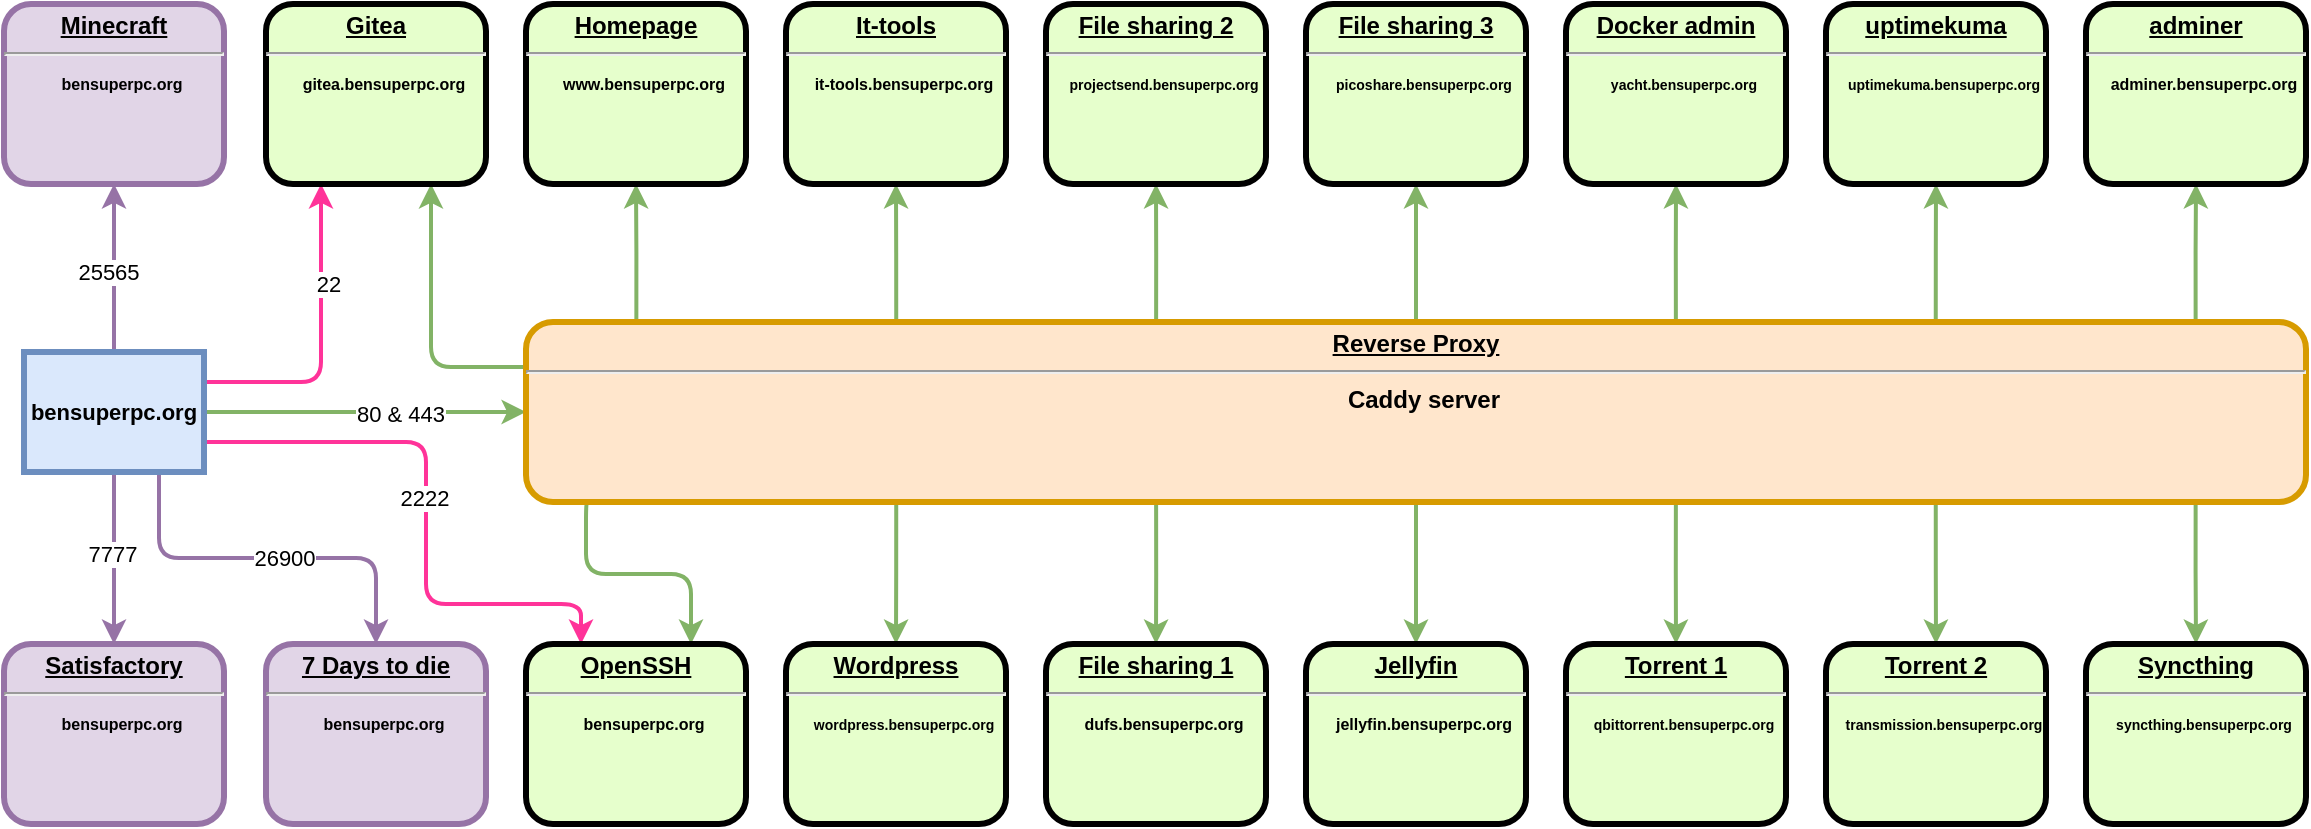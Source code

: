 <mxfile version="24.7.14">
  <diagram name="Page-1" id="c7558073-3199-34d8-9f00-42111426c3f3">
    <mxGraphModel dx="1536" dy="816" grid="1" gridSize="10" guides="1" tooltips="1" connect="1" arrows="1" fold="1" page="1" pageScale="1" pageWidth="1169" pageHeight="827" background="none" math="0" shadow="0">
      <root>
        <mxCell id="0" />
        <mxCell id="1" parent="0" />
        <mxCell id="wsmfsViyqE6_RoJ9hA4X-139" style="edgeStyle=orthogonalEdgeStyle;rounded=0;orthogonalLoop=1;jettySize=auto;html=1;entryX=0;entryY=0.5;entryDx=0;entryDy=0;strokeWidth=2;fillColor=#d5e8d4;strokeColor=#82b366;" edge="1" parent="1" source="3" target="wsmfsViyqE6_RoJ9hA4X-98">
          <mxGeometry relative="1" as="geometry" />
        </mxCell>
        <mxCell id="wsmfsViyqE6_RoJ9hA4X-148" value="80 &amp;amp; 443" style="edgeLabel;html=1;align=center;verticalAlign=middle;resizable=0;points=[];" vertex="1" connectable="0" parent="wsmfsViyqE6_RoJ9hA4X-139">
          <mxGeometry x="0.212" y="-1" relative="1" as="geometry">
            <mxPoint as="offset" />
          </mxGeometry>
        </mxCell>
        <mxCell id="wsmfsViyqE6_RoJ9hA4X-140" style="edgeStyle=orthogonalEdgeStyle;rounded=0;orthogonalLoop=1;jettySize=auto;html=1;entryX=0.5;entryY=1;entryDx=0;entryDy=0;strokeWidth=2;fillColor=#e1d5e7;strokeColor=#9673a6;" edge="1" parent="1" source="3" target="wsmfsViyqE6_RoJ9hA4X-137">
          <mxGeometry relative="1" as="geometry" />
        </mxCell>
        <mxCell id="wsmfsViyqE6_RoJ9hA4X-151" value="25565" style="edgeLabel;html=1;align=center;verticalAlign=middle;resizable=0;points=[];" vertex="1" connectable="0" parent="wsmfsViyqE6_RoJ9hA4X-140">
          <mxGeometry x="-0.031" y="3" relative="1" as="geometry">
            <mxPoint as="offset" />
          </mxGeometry>
        </mxCell>
        <mxCell id="wsmfsViyqE6_RoJ9hA4X-141" style="edgeStyle=orthogonalEdgeStyle;rounded=0;orthogonalLoop=1;jettySize=auto;html=1;fillColor=#e1d5e7;strokeColor=#9673a6;strokeWidth=2;" edge="1" parent="1" source="3" target="wsmfsViyqE6_RoJ9hA4X-136">
          <mxGeometry relative="1" as="geometry" />
        </mxCell>
        <mxCell id="wsmfsViyqE6_RoJ9hA4X-152" value="7777" style="edgeLabel;html=1;align=center;verticalAlign=middle;resizable=0;points=[];" vertex="1" connectable="0" parent="wsmfsViyqE6_RoJ9hA4X-141">
          <mxGeometry x="-0.045" y="-1" relative="1" as="geometry">
            <mxPoint as="offset" />
          </mxGeometry>
        </mxCell>
        <mxCell id="wsmfsViyqE6_RoJ9hA4X-143" style="edgeStyle=orthogonalEdgeStyle;rounded=1;orthogonalLoop=1;jettySize=auto;html=1;exitX=0.75;exitY=1;exitDx=0;exitDy=0;entryX=0.5;entryY=0;entryDx=0;entryDy=0;curved=0;strokeWidth=2;fillColor=#e1d5e7;strokeColor=#9673a6;" edge="1" parent="1" source="3" target="wsmfsViyqE6_RoJ9hA4X-138">
          <mxGeometry relative="1" as="geometry" />
        </mxCell>
        <mxCell id="wsmfsViyqE6_RoJ9hA4X-172" value="26900" style="edgeLabel;html=1;align=center;verticalAlign=middle;resizable=0;points=[];" vertex="1" connectable="0" parent="wsmfsViyqE6_RoJ9hA4X-143">
          <mxGeometry x="0.079" relative="1" as="geometry">
            <mxPoint as="offset" />
          </mxGeometry>
        </mxCell>
        <mxCell id="wsmfsViyqE6_RoJ9hA4X-145" style="edgeStyle=orthogonalEdgeStyle;rounded=1;orthogonalLoop=1;jettySize=auto;html=1;exitX=1;exitY=0.75;exitDx=0;exitDy=0;entryX=0.25;entryY=0;entryDx=0;entryDy=0;curved=0;fillColor=#dae8fc;strokeColor=#FF3399;strokeWidth=2;" edge="1" parent="1" source="3" target="wsmfsViyqE6_RoJ9hA4X-125">
          <mxGeometry relative="1" as="geometry">
            <mxPoint x="230" y="470" as="targetPoint" />
            <Array as="points">
              <mxPoint x="220" y="399" />
              <mxPoint x="220" y="480" />
              <mxPoint x="298" y="480" />
            </Array>
          </mxGeometry>
        </mxCell>
        <mxCell id="wsmfsViyqE6_RoJ9hA4X-150" value="2222" style="edgeLabel;html=1;align=center;verticalAlign=middle;resizable=0;points=[];" vertex="1" connectable="0" parent="wsmfsViyqE6_RoJ9hA4X-145">
          <mxGeometry x="-0.044" y="-1" relative="1" as="geometry">
            <mxPoint as="offset" />
          </mxGeometry>
        </mxCell>
        <mxCell id="wsmfsViyqE6_RoJ9hA4X-147" style="edgeStyle=orthogonalEdgeStyle;rounded=1;orthogonalLoop=1;jettySize=auto;html=1;exitX=1;exitY=0.25;exitDx=0;exitDy=0;entryX=0.25;entryY=1;entryDx=0;entryDy=0;curved=0;fillColor=#e1d5e7;strokeColor=#ff3399;strokeWidth=2;" edge="1" parent="1" source="3" target="wsmfsViyqE6_RoJ9hA4X-115">
          <mxGeometry relative="1" as="geometry" />
        </mxCell>
        <mxCell id="wsmfsViyqE6_RoJ9hA4X-149" value="22" style="edgeLabel;html=1;align=center;verticalAlign=middle;resizable=0;points=[];" vertex="1" connectable="0" parent="wsmfsViyqE6_RoJ9hA4X-147">
          <mxGeometry x="0.373" y="-3" relative="1" as="geometry">
            <mxPoint as="offset" />
          </mxGeometry>
        </mxCell>
        <mxCell id="3" value="bensuperpc.org" style="whiteSpace=wrap;align=center;verticalAlign=middle;fontStyle=1;strokeWidth=3;fillColor=#dae8fc;strokeColor=#6c8ebf;fontSize=11;" parent="1" vertex="1">
          <mxGeometry x="19" y="354" width="90" height="60" as="geometry" />
        </mxCell>
        <mxCell id="wsmfsViyqE6_RoJ9hA4X-153" style="edgeStyle=orthogonalEdgeStyle;rounded=1;orthogonalLoop=1;jettySize=auto;html=1;exitX=0;exitY=0.25;exitDx=0;exitDy=0;entryX=0.75;entryY=1;entryDx=0;entryDy=0;fillColor=#d5e8d4;strokeColor=#82b366;curved=0;strokeWidth=2;" edge="1" parent="1" source="wsmfsViyqE6_RoJ9hA4X-98" target="wsmfsViyqE6_RoJ9hA4X-115">
          <mxGeometry relative="1" as="geometry" />
        </mxCell>
        <mxCell id="wsmfsViyqE6_RoJ9hA4X-154" style="edgeStyle=orthogonalEdgeStyle;rounded=1;orthogonalLoop=1;jettySize=auto;html=1;exitX=0.035;exitY=1;exitDx=0;exitDy=0;entryX=0.75;entryY=0;entryDx=0;entryDy=0;curved=0;strokeWidth=2;fillColor=#d5e8d4;strokeColor=#82b366;exitPerimeter=0;" edge="1" parent="1" source="wsmfsViyqE6_RoJ9hA4X-98" target="wsmfsViyqE6_RoJ9hA4X-125">
          <mxGeometry relative="1" as="geometry">
            <Array as="points">
              <mxPoint x="300" y="429" />
              <mxPoint x="300" y="465" />
              <mxPoint x="352" y="465" />
            </Array>
          </mxGeometry>
        </mxCell>
        <mxCell id="wsmfsViyqE6_RoJ9hA4X-157" style="edgeStyle=orthogonalEdgeStyle;rounded=0;orthogonalLoop=1;jettySize=auto;html=1;exitX=0.062;exitY=-0.005;exitDx=0;exitDy=0;entryX=0.5;entryY=1;entryDx=0;entryDy=0;exitPerimeter=0;fillColor=#d5e8d4;strokeColor=#82b366;strokeWidth=2;" edge="1" parent="1" source="wsmfsViyqE6_RoJ9hA4X-98" target="wsmfsViyqE6_RoJ9hA4X-102">
          <mxGeometry relative="1" as="geometry" />
        </mxCell>
        <mxCell id="wsmfsViyqE6_RoJ9hA4X-158" style="edgeStyle=orthogonalEdgeStyle;rounded=0;orthogonalLoop=1;jettySize=auto;html=1;exitX=0.208;exitY=0.011;exitDx=0;exitDy=0;entryX=0.5;entryY=1;entryDx=0;entryDy=0;exitPerimeter=0;strokeWidth=2;fillColor=#d5e8d4;strokeColor=#82b366;" edge="1" parent="1" source="wsmfsViyqE6_RoJ9hA4X-98" target="wsmfsViyqE6_RoJ9hA4X-129">
          <mxGeometry relative="1" as="geometry" />
        </mxCell>
        <mxCell id="wsmfsViyqE6_RoJ9hA4X-159" style="edgeStyle=orthogonalEdgeStyle;rounded=0;orthogonalLoop=1;jettySize=auto;html=1;exitX=0.208;exitY=0.961;exitDx=0;exitDy=0;exitPerimeter=0;strokeWidth=2;fillColor=#d5e8d4;strokeColor=#82b366;" edge="1" parent="1" source="wsmfsViyqE6_RoJ9hA4X-98" target="wsmfsViyqE6_RoJ9hA4X-114">
          <mxGeometry relative="1" as="geometry" />
        </mxCell>
        <mxCell id="wsmfsViyqE6_RoJ9hA4X-160" style="edgeStyle=orthogonalEdgeStyle;rounded=0;orthogonalLoop=1;jettySize=auto;html=1;exitX=0.354;exitY=0.014;exitDx=0;exitDy=0;entryX=0.5;entryY=1;entryDx=0;entryDy=0;exitPerimeter=0;strokeWidth=2;fillColor=#d5e8d4;strokeColor=#82b366;" edge="1" parent="1" source="wsmfsViyqE6_RoJ9hA4X-98" target="wsmfsViyqE6_RoJ9hA4X-131">
          <mxGeometry relative="1" as="geometry" />
        </mxCell>
        <mxCell id="wsmfsViyqE6_RoJ9hA4X-161" style="edgeStyle=orthogonalEdgeStyle;rounded=0;orthogonalLoop=1;jettySize=auto;html=1;exitX=0.354;exitY=1.009;exitDx=0;exitDy=0;entryX=0.5;entryY=0;entryDx=0;entryDy=0;exitPerimeter=0;fillColor=#d5e8d4;strokeColor=#82b366;strokeWidth=2;" edge="1" parent="1" source="wsmfsViyqE6_RoJ9hA4X-98" target="wsmfsViyqE6_RoJ9hA4X-107">
          <mxGeometry relative="1" as="geometry" />
        </mxCell>
        <mxCell id="wsmfsViyqE6_RoJ9hA4X-162" style="edgeStyle=orthogonalEdgeStyle;rounded=0;orthogonalLoop=1;jettySize=auto;html=1;exitX=0.5;exitY=0;exitDx=0;exitDy=0;entryX=0.5;entryY=1;entryDx=0;entryDy=0;fillColor=#d5e8d4;strokeColor=#82b366;strokeWidth=2;" edge="1" parent="1" source="wsmfsViyqE6_RoJ9hA4X-98" target="wsmfsViyqE6_RoJ9hA4X-130">
          <mxGeometry relative="1" as="geometry" />
        </mxCell>
        <mxCell id="wsmfsViyqE6_RoJ9hA4X-163" style="edgeStyle=orthogonalEdgeStyle;rounded=0;orthogonalLoop=1;jettySize=auto;html=1;exitX=0.5;exitY=1;exitDx=0;exitDy=0;entryX=0.5;entryY=0;entryDx=0;entryDy=0;strokeWidth=2;fillColor=#d5e8d4;strokeColor=#82b366;" edge="1" parent="1" source="wsmfsViyqE6_RoJ9hA4X-98" target="wsmfsViyqE6_RoJ9hA4X-108">
          <mxGeometry relative="1" as="geometry" />
        </mxCell>
        <mxCell id="wsmfsViyqE6_RoJ9hA4X-164" style="edgeStyle=orthogonalEdgeStyle;rounded=0;orthogonalLoop=1;jettySize=auto;html=1;exitX=0.646;exitY=0.021;exitDx=0;exitDy=0;entryX=0.5;entryY=1;entryDx=0;entryDy=0;exitPerimeter=0;strokeWidth=2;fillColor=#d5e8d4;strokeColor=#82b366;" edge="1" parent="1" source="wsmfsViyqE6_RoJ9hA4X-98" target="wsmfsViyqE6_RoJ9hA4X-132">
          <mxGeometry relative="1" as="geometry" />
        </mxCell>
        <mxCell id="wsmfsViyqE6_RoJ9hA4X-165" style="edgeStyle=orthogonalEdgeStyle;rounded=0;orthogonalLoop=1;jettySize=auto;html=1;exitX=0.646;exitY=0.985;exitDx=0;exitDy=0;entryX=0.5;entryY=0;entryDx=0;entryDy=0;strokeWidth=2;fillColor=#d5e8d4;strokeColor=#82b366;exitPerimeter=0;" edge="1" parent="1" source="wsmfsViyqE6_RoJ9hA4X-98" target="wsmfsViyqE6_RoJ9hA4X-126">
          <mxGeometry relative="1" as="geometry" />
        </mxCell>
        <mxCell id="wsmfsViyqE6_RoJ9hA4X-168" style="edgeStyle=orthogonalEdgeStyle;rounded=0;orthogonalLoop=1;jettySize=auto;html=1;exitX=0.792;exitY=-0.002;exitDx=0;exitDy=0;entryX=0.5;entryY=1;entryDx=0;entryDy=0;exitPerimeter=0;strokeWidth=2;fillColor=#d5e8d4;strokeColor=#82b366;" edge="1" parent="1" source="wsmfsViyqE6_RoJ9hA4X-98" target="wsmfsViyqE6_RoJ9hA4X-133">
          <mxGeometry relative="1" as="geometry" />
        </mxCell>
        <mxCell id="wsmfsViyqE6_RoJ9hA4X-169" style="edgeStyle=orthogonalEdgeStyle;rounded=0;orthogonalLoop=1;jettySize=auto;html=1;exitX=0.792;exitY=1.015;exitDx=0;exitDy=0;entryX=0.5;entryY=0;entryDx=0;entryDy=0;exitPerimeter=0;strokeWidth=2;fillColor=#d5e8d4;strokeColor=#82b366;" edge="1" parent="1" source="wsmfsViyqE6_RoJ9hA4X-98" target="wsmfsViyqE6_RoJ9hA4X-127">
          <mxGeometry relative="1" as="geometry" />
        </mxCell>
        <mxCell id="wsmfsViyqE6_RoJ9hA4X-170" style="edgeStyle=orthogonalEdgeStyle;rounded=0;orthogonalLoop=1;jettySize=auto;html=1;exitX=0.938;exitY=0.981;exitDx=0;exitDy=0;entryX=0.5;entryY=0;entryDx=0;entryDy=0;exitPerimeter=0;strokeWidth=2;fillColor=#d5e8d4;strokeColor=#82b366;" edge="1" parent="1" source="wsmfsViyqE6_RoJ9hA4X-98" target="wsmfsViyqE6_RoJ9hA4X-128">
          <mxGeometry relative="1" as="geometry" />
        </mxCell>
        <mxCell id="wsmfsViyqE6_RoJ9hA4X-171" style="edgeStyle=orthogonalEdgeStyle;rounded=0;orthogonalLoop=1;jettySize=auto;html=1;exitX=0.938;exitY=0.011;exitDx=0;exitDy=0;entryX=0.5;entryY=1;entryDx=0;entryDy=0;exitPerimeter=0;strokeWidth=2;fillColor=#d5e8d4;strokeColor=#82b366;" edge="1" parent="1" source="wsmfsViyqE6_RoJ9hA4X-98" target="wsmfsViyqE6_RoJ9hA4X-134">
          <mxGeometry relative="1" as="geometry" />
        </mxCell>
        <mxCell id="wsmfsViyqE6_RoJ9hA4X-98" value="&lt;p style=&quot;margin: 0px; margin-top: 4px; text-align: center; text-decoration: underline;&quot;&gt;&lt;strong&gt;Reverse Proxy&lt;/strong&gt;&lt;/p&gt;&lt;hr&gt;&lt;p style=&quot;margin: 0px; margin-left: 8px;&quot;&gt;Caddy server&lt;/p&gt;" style="verticalAlign=middle;align=center;overflow=fill;fontSize=12;fontFamily=Helvetica;html=1;rounded=1;fontStyle=1;strokeWidth=3;fillColor=#ffe6cc;strokeColor=#d79b00;" vertex="1" parent="1">
          <mxGeometry x="270" y="339" width="890" height="90" as="geometry" />
        </mxCell>
        <mxCell id="wsmfsViyqE6_RoJ9hA4X-102" value="&lt;p style=&quot;margin: 4px 0px 0px; text-align: center; text-decoration: underline;&quot;&gt;&lt;font style=&quot;font-size: 12px;&quot;&gt;Homepage&lt;/font&gt;&lt;/p&gt;&lt;hr style=&quot;&quot;&gt;&lt;p style=&quot;margin: 0px 0px 0px 8px;&quot;&gt;&lt;font style=&quot;font-size: 8px;&quot;&gt;www.bensuperpc.org&lt;/font&gt;&lt;/p&gt;&lt;p style=&quot;margin: 0px 0px 0px 8px;&quot;&gt;&lt;br&gt;&lt;/p&gt;" style="verticalAlign=middle;align=center;overflow=fill;fontSize=12;fontFamily=Helvetica;html=1;rounded=1;fontStyle=1;strokeWidth=3;fillColor=#E6FFCC" vertex="1" parent="1">
          <mxGeometry x="270" y="180" width="110" height="90" as="geometry" />
        </mxCell>
        <mxCell id="wsmfsViyqE6_RoJ9hA4X-107" value="&lt;p style=&quot;margin: 4px 0px 0px; text-align: center; text-decoration: underline;&quot;&gt;&lt;font style=&quot;font-size: 12px;&quot;&gt;File sharing 1&lt;/font&gt;&lt;/p&gt;&lt;hr style=&quot;&quot;&gt;&lt;p style=&quot;margin: 0px 0px 0px 8px;&quot;&gt;&lt;font style=&quot;font-size: 8px;&quot;&gt;dufs.bensuperpc.org&lt;/font&gt;&lt;/p&gt;&lt;p style=&quot;margin: 0px 0px 0px 8px;&quot;&gt;&lt;br&gt;&lt;/p&gt;" style="verticalAlign=middle;align=center;overflow=fill;fontSize=12;fontFamily=Helvetica;html=1;rounded=1;fontStyle=1;strokeWidth=3;fillColor=#E6FFCC" vertex="1" parent="1">
          <mxGeometry x="530" y="500" width="110" height="90" as="geometry" />
        </mxCell>
        <mxCell id="wsmfsViyqE6_RoJ9hA4X-108" value="&lt;p style=&quot;margin: 4px 0px 0px; text-align: center; text-decoration: underline;&quot;&gt;Jellyfin&lt;/p&gt;&lt;hr style=&quot;&quot;&gt;&lt;p style=&quot;margin: 0px 0px 0px 8px;&quot;&gt;&lt;font style=&quot;font-size: 8px;&quot;&gt;jellyfin.bensuperpc.org&lt;/font&gt;&lt;/p&gt;&lt;p style=&quot;margin: 0px 0px 0px 8px;&quot;&gt;&lt;br&gt;&lt;/p&gt;" style="verticalAlign=middle;align=center;overflow=fill;fontSize=12;fontFamily=Helvetica;html=1;rounded=1;fontStyle=1;strokeWidth=3;fillColor=#E6FFCC" vertex="1" parent="1">
          <mxGeometry x="660" y="500" width="110" height="90" as="geometry" />
        </mxCell>
        <mxCell id="wsmfsViyqE6_RoJ9hA4X-114" value="&lt;p style=&quot;margin: 4px 0px 0px; text-align: center; text-decoration: underline;&quot;&gt;Wordpress&lt;/p&gt;&lt;hr style=&quot;&quot;&gt;&lt;p style=&quot;margin: 0px 0px 0px 8px;&quot;&gt;&lt;font style=&quot;font-size: 7px;&quot;&gt;wordpress.bensuperpc.org&lt;/font&gt;&lt;/p&gt;" style="verticalAlign=middle;align=center;overflow=fill;fontSize=12;fontFamily=Helvetica;html=1;rounded=1;fontStyle=1;strokeWidth=3;fillColor=#E6FFCC" vertex="1" parent="1">
          <mxGeometry x="400" y="500" width="110" height="90" as="geometry" />
        </mxCell>
        <mxCell id="wsmfsViyqE6_RoJ9hA4X-115" value="&lt;p style=&quot;margin: 4px 0px 0px; text-align: center; text-decoration: underline;&quot;&gt;Gitea&lt;/p&gt;&lt;hr style=&quot;&quot;&gt;&lt;p style=&quot;margin: 0px 0px 0px 8px;&quot;&gt;&lt;font style=&quot;font-size: 8px;&quot;&gt;gitea.bensuperpc.org&lt;/font&gt;&lt;/p&gt;&lt;p style=&quot;margin: 0px 0px 0px 8px;&quot;&gt;&lt;br&gt;&lt;/p&gt;" style="verticalAlign=middle;align=center;overflow=fill;fontSize=12;fontFamily=Helvetica;html=1;rounded=1;fontStyle=1;strokeWidth=3;fillColor=#E6FFCC" vertex="1" parent="1">
          <mxGeometry x="140" y="180" width="110" height="90" as="geometry" />
        </mxCell>
        <mxCell id="wsmfsViyqE6_RoJ9hA4X-125" value="&lt;p style=&quot;margin: 4px 0px 0px; text-align: center; text-decoration: underline;&quot;&gt;OpenSSH&lt;/p&gt;&lt;hr style=&quot;&quot;&gt;&lt;p style=&quot;margin: 0px 0px 0px 8px;&quot;&gt;&lt;font style=&quot;font-size: 8px;&quot;&gt;bensuperpc.org&lt;/font&gt;&lt;/p&gt;&lt;p style=&quot;margin: 0px 0px 0px 8px;&quot;&gt;&lt;br&gt;&lt;/p&gt;" style="verticalAlign=middle;align=center;overflow=fill;fontSize=12;fontFamily=Helvetica;html=1;rounded=1;fontStyle=1;strokeWidth=3;fillColor=#E6FFCC" vertex="1" parent="1">
          <mxGeometry x="270" y="500" width="110" height="90" as="geometry" />
        </mxCell>
        <mxCell id="wsmfsViyqE6_RoJ9hA4X-126" value="&lt;p style=&quot;margin: 4px 0px 0px; text-align: center; text-decoration: underline;&quot;&gt;&lt;font style=&quot;font-size: 12px;&quot;&gt;Torrent 1&lt;/font&gt;&lt;/p&gt;&lt;hr style=&quot;&quot;&gt;&lt;p style=&quot;margin: 0px 0px 0px 8px;&quot;&gt;&lt;font style=&quot;font-size: 7px;&quot;&gt;qbittorrent.bensuperpc.org&lt;/font&gt;&lt;/p&gt;&lt;p style=&quot;margin: 0px 0px 0px 8px; font-size: 11px;&quot;&gt;&lt;br&gt;&lt;/p&gt;" style="verticalAlign=middle;align=center;overflow=fill;fontSize=12;fontFamily=Helvetica;html=1;rounded=1;fontStyle=1;strokeWidth=3;fillColor=#E6FFCC" vertex="1" parent="1">
          <mxGeometry x="790" y="500" width="110" height="90" as="geometry" />
        </mxCell>
        <mxCell id="wsmfsViyqE6_RoJ9hA4X-127" value="&lt;p style=&quot;margin: 4px 0px 0px; text-align: center; text-decoration: underline;&quot;&gt;&lt;font style=&quot;font-size: 12px;&quot;&gt;Torrent 2&lt;/font&gt;&lt;/p&gt;&lt;hr style=&quot;&quot;&gt;&lt;p style=&quot;margin: 0px 0px 0px 8px;&quot;&gt;&lt;font style=&quot;font-size: 7px;&quot;&gt;transmission.bensuperpc.org&lt;/font&gt;&lt;/p&gt;&lt;p style=&quot;margin: 0px 0px 0px 8px; font-size: 11px;&quot;&gt;&lt;br&gt;&lt;/p&gt;" style="verticalAlign=middle;align=center;overflow=fill;fontSize=12;fontFamily=Helvetica;html=1;rounded=1;fontStyle=1;strokeWidth=3;fillColor=#E6FFCC" vertex="1" parent="1">
          <mxGeometry x="920" y="500" width="110" height="90" as="geometry" />
        </mxCell>
        <mxCell id="wsmfsViyqE6_RoJ9hA4X-128" value="&lt;p style=&quot;margin: 4px 0px 0px; text-align: center; text-decoration: underline;&quot;&gt;&lt;font style=&quot;font-size: 12px;&quot;&gt;Syncthing&lt;/font&gt;&lt;/p&gt;&lt;hr style=&quot;&quot;&gt;&lt;p style=&quot;margin: 0px 0px 0px 8px;&quot;&gt;&lt;font style=&quot;font-size: 7px;&quot;&gt;syncthing.bensuperpc.org&lt;/font&gt;&lt;/p&gt;&lt;p style=&quot;margin: 0px 0px 0px 8px; font-size: 11px;&quot;&gt;&lt;br&gt;&lt;/p&gt;" style="verticalAlign=middle;align=center;overflow=fill;fontSize=12;fontFamily=Helvetica;html=1;rounded=1;fontStyle=1;strokeWidth=3;fillColor=#E6FFCC" vertex="1" parent="1">
          <mxGeometry x="1050" y="500" width="110" height="90" as="geometry" />
        </mxCell>
        <mxCell id="wsmfsViyqE6_RoJ9hA4X-129" value="&lt;p style=&quot;margin: 4px 0px 0px; text-align: center; text-decoration: underline;&quot;&gt;It-tools&lt;/p&gt;&lt;hr style=&quot;&quot;&gt;&lt;p style=&quot;margin: 0px 0px 0px 8px;&quot;&gt;&lt;font style=&quot;font-size: 8px;&quot;&gt;it-tools.bensuperpc.org&lt;/font&gt;&lt;/p&gt;" style="verticalAlign=middle;align=center;overflow=fill;fontSize=12;fontFamily=Helvetica;html=1;rounded=1;fontStyle=1;strokeWidth=3;fillColor=#E6FFCC" vertex="1" parent="1">
          <mxGeometry x="400" y="180" width="110" height="90" as="geometry" />
        </mxCell>
        <mxCell id="wsmfsViyqE6_RoJ9hA4X-130" value="&lt;p style=&quot;margin: 4px 0px 0px; text-align: center; text-decoration: underline;&quot;&gt;File sharing 3&lt;br&gt;&lt;/p&gt;&lt;hr style=&quot;&quot;&gt;&lt;p style=&quot;margin: 0px 0px 0px 8px;&quot;&gt;&lt;font style=&quot;font-size: 7px;&quot;&gt;picoshare.bensuperpc.org&lt;/font&gt;&lt;/p&gt;" style="verticalAlign=middle;align=center;overflow=fill;fontSize=12;fontFamily=Helvetica;html=1;rounded=1;fontStyle=1;strokeWidth=3;fillColor=#E6FFCC" vertex="1" parent="1">
          <mxGeometry x="660" y="180" width="110" height="90" as="geometry" />
        </mxCell>
        <mxCell id="wsmfsViyqE6_RoJ9hA4X-131" value="&lt;p style=&quot;margin: 4px 0px 0px; text-align: center; text-decoration: underline;&quot;&gt;File sharing 2&lt;br&gt;&lt;/p&gt;&lt;hr style=&quot;&quot;&gt;&lt;p style=&quot;margin: 0px 0px 0px 8px;&quot;&gt;&lt;font style=&quot;font-size: 7px;&quot;&gt;projectsend.bensuperpc.org&lt;/font&gt;&lt;/p&gt;" style="verticalAlign=middle;align=center;overflow=fill;fontSize=12;fontFamily=Helvetica;html=1;rounded=1;fontStyle=1;strokeWidth=3;fillColor=#E6FFCC" vertex="1" parent="1">
          <mxGeometry x="530" y="180" width="110" height="90" as="geometry" />
        </mxCell>
        <mxCell id="wsmfsViyqE6_RoJ9hA4X-132" value="&lt;p style=&quot;margin: 4px 0px 0px; text-align: center; text-decoration: underline;&quot;&gt;Docker admin&lt;/p&gt;&lt;hr style=&quot;&quot;&gt;&lt;p style=&quot;margin: 0px 0px 0px 8px;&quot;&gt;&lt;font style=&quot;font-size: 7px;&quot;&gt;yacht.bensuperpc.org&lt;/font&gt;&lt;/p&gt;" style="verticalAlign=middle;align=center;overflow=fill;fontSize=12;fontFamily=Helvetica;html=1;rounded=1;fontStyle=1;strokeWidth=3;fillColor=#E6FFCC" vertex="1" parent="1">
          <mxGeometry x="790" y="180" width="110" height="90" as="geometry" />
        </mxCell>
        <mxCell id="wsmfsViyqE6_RoJ9hA4X-133" value="&lt;p style=&quot;margin: 4px 0px 0px; text-align: center; text-decoration: underline;&quot;&gt;uptimekuma&lt;/p&gt;&lt;hr style=&quot;&quot;&gt;&lt;p style=&quot;margin: 0px 0px 0px 8px;&quot;&gt;&lt;font style=&quot;font-size: 7px;&quot;&gt;uptimekuma.bensuperpc.org&lt;/font&gt;&lt;/p&gt;" style="verticalAlign=middle;align=center;overflow=fill;fontSize=12;fontFamily=Helvetica;html=1;rounded=1;fontStyle=1;strokeWidth=3;fillColor=#E6FFCC" vertex="1" parent="1">
          <mxGeometry x="920" y="180" width="110" height="90" as="geometry" />
        </mxCell>
        <mxCell id="wsmfsViyqE6_RoJ9hA4X-134" value="&lt;p style=&quot;margin: 4px 0px 0px; text-align: center; text-decoration: underline;&quot;&gt;adminer&lt;/p&gt;&lt;hr style=&quot;&quot;&gt;&lt;p style=&quot;margin: 0px 0px 0px 8px;&quot;&gt;&lt;font style=&quot;font-size: 8px;&quot;&gt;adminer.bensuperpc.org&lt;/font&gt;&lt;/p&gt;" style="verticalAlign=middle;align=center;overflow=fill;fontSize=12;fontFamily=Helvetica;html=1;rounded=1;fontStyle=1;strokeWidth=3;fillColor=#E6FFCC" vertex="1" parent="1">
          <mxGeometry x="1050" y="180" width="110" height="90" as="geometry" />
        </mxCell>
        <mxCell id="wsmfsViyqE6_RoJ9hA4X-136" value="&lt;p style=&quot;margin: 4px 0px 0px; text-align: center; text-decoration: underline;&quot;&gt;Satisfactory&lt;/p&gt;&lt;hr style=&quot;&quot;&gt;&lt;p style=&quot;margin: 0px 0px 0px 8px;&quot;&gt;&lt;font style=&quot;font-size: 8px;&quot;&gt;bensuperpc.org&lt;/font&gt;&lt;/p&gt;" style="verticalAlign=middle;align=center;overflow=fill;fontSize=12;fontFamily=Helvetica;html=1;rounded=1;fontStyle=1;strokeWidth=3;fillColor=#e1d5e7;strokeColor=#9673a6;" vertex="1" parent="1">
          <mxGeometry x="9" y="500" width="110" height="90" as="geometry" />
        </mxCell>
        <mxCell id="wsmfsViyqE6_RoJ9hA4X-137" value="&lt;p style=&quot;margin: 4px 0px 0px; text-align: center; text-decoration: underline;&quot;&gt;Minecraft&lt;/p&gt;&lt;hr style=&quot;&quot;&gt;&lt;p style=&quot;margin: 0px 0px 0px 8px;&quot;&gt;&lt;font style=&quot;font-size: 8px;&quot;&gt;bensuperpc.org&lt;/font&gt;&lt;/p&gt;" style="verticalAlign=middle;align=center;overflow=fill;fontSize=12;fontFamily=Helvetica;html=1;rounded=1;fontStyle=1;strokeWidth=3;fillColor=#e1d5e7;strokeColor=#9673a6;" vertex="1" parent="1">
          <mxGeometry x="9" y="180" width="110" height="90" as="geometry" />
        </mxCell>
        <mxCell id="wsmfsViyqE6_RoJ9hA4X-138" value="&lt;p style=&quot;margin: 4px 0px 0px; text-align: center; text-decoration: underline;&quot;&gt;7 Days to die&lt;/p&gt;&lt;hr style=&quot;&quot;&gt;&lt;p style=&quot;margin: 0px 0px 0px 8px;&quot;&gt;&lt;font style=&quot;font-size: 8px;&quot;&gt;bensuperpc.org&lt;/font&gt;&lt;/p&gt;" style="verticalAlign=middle;align=center;overflow=fill;fontSize=12;fontFamily=Helvetica;html=1;rounded=1;fontStyle=1;strokeWidth=3;fillColor=#e1d5e7;strokeColor=#9673a6;" vertex="1" parent="1">
          <mxGeometry x="140" y="500" width="110" height="90" as="geometry" />
        </mxCell>
      </root>
    </mxGraphModel>
  </diagram>
</mxfile>
